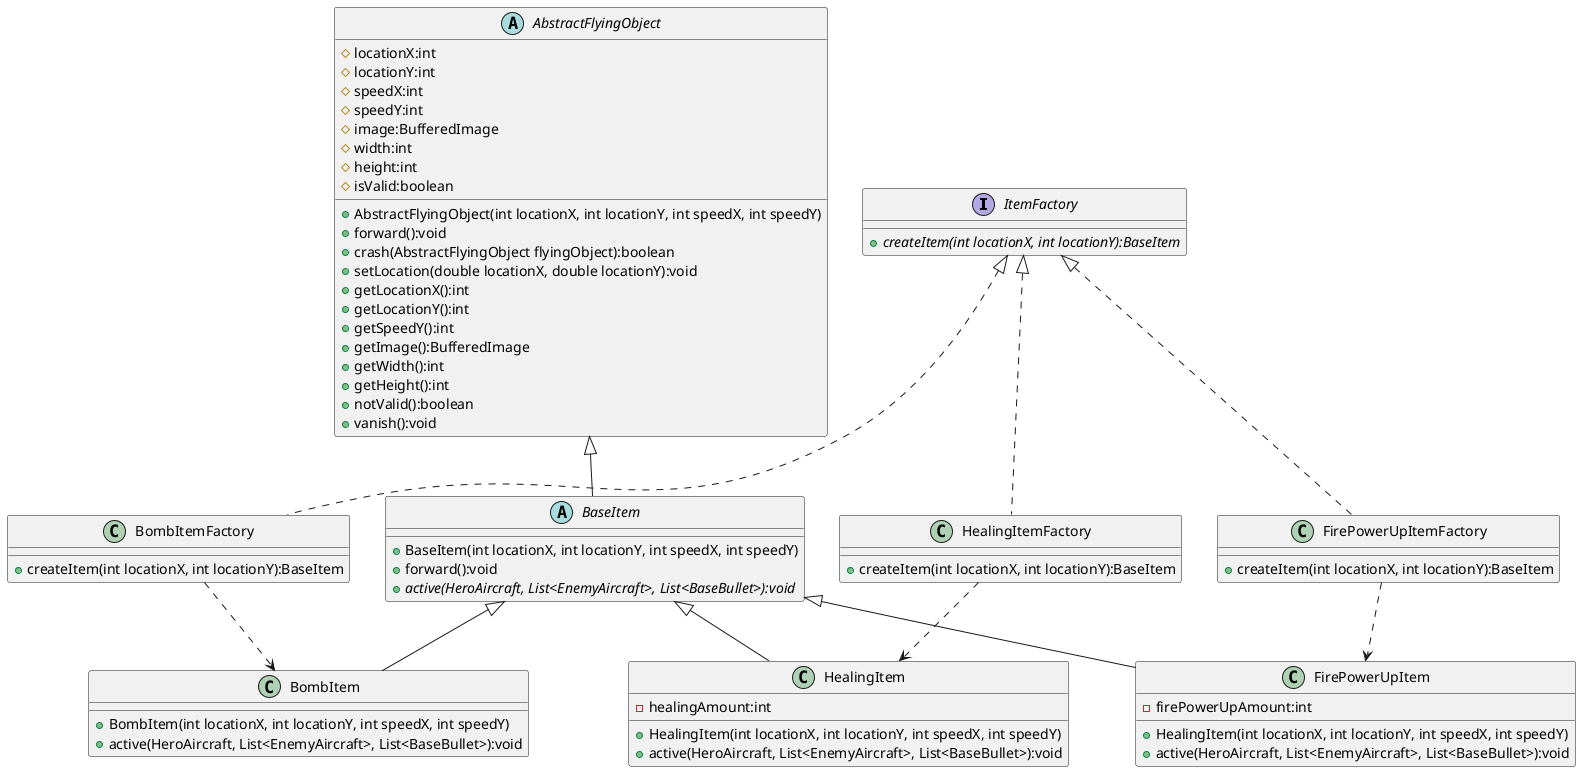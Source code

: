 @startuml
'https://plantuml.com/class-diagram

interface ItemFactory
{
    + {abstract} createItem(int locationX, int locationY):BaseItem
}

class BombItemFactory
{
    + createItem(int locationX, int locationY):BaseItem
}

class HealingItemFactory
{
    + createItem(int locationX, int locationY):BaseItem
}

class FirePowerUpItemFactory
{
    + createItem(int locationX, int locationY):BaseItem
}

ItemFactory <|.. BombItemFactory
ItemFactory <|.. HealingItemFactory
ItemFactory <|.. FirePowerUpItemFactory


abstract class AbstractFlyingObject
{
    # locationX:int
    # locationY:int
    # speedX:int
    # speedY:int
    # image:BufferedImage
    # width:int
    # height:int
    # isValid:boolean

    + AbstractFlyingObject(int locationX, int locationY, int speedX, int speedY)
    + forward():void
    + crash(AbstractFlyingObject flyingObject):boolean
    + setLocation(double locationX, double locationY):void
    + getLocationX():int
    + getLocationY():int
    + getSpeedY():int
    + getImage():BufferedImage
    + getWidth():int
    + getHeight():int
    + notValid():boolean
    + vanish():void
}

abstract class BaseItem {
    + BaseItem(int locationX, int locationY, int speedX, int speedY)
    + forward():void
    + {abstract} active(HeroAircraft, List<EnemyAircraft>, List<BaseBullet>):void
}

AbstractFlyingObject <|-- BaseItem

class HealingItem {
    - healingAmount:int
    + HealingItem(int locationX, int locationY, int speedX, int speedY)
    + active(HeroAircraft, List<EnemyAircraft>, List<BaseBullet>):void
}

class FirePowerUpItem {
    - firePowerUpAmount:int
    + HealingItem(int locationX, int locationY, int speedX, int speedY)
    + active(HeroAircraft, List<EnemyAircraft>, List<BaseBullet>):void
}

class BombItem {
    + BombItem(int locationX, int locationY, int speedX, int speedY)
    + active(HeroAircraft, List<EnemyAircraft>, List<BaseBullet>):void
}

BaseItem <|-- HealingItem
BaseItem <|-- FirePowerUpItem
BaseItem <|-- BombItem

BombItemFactory ..> BombItem
HealingItemFactory ..> HealingItem
FirePowerUpItemFactory ..> FirePowerUpItem

@enduml